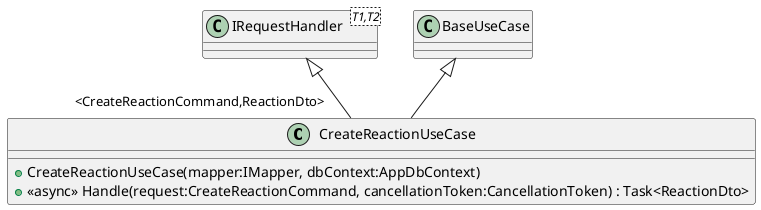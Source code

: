 @startuml
class CreateReactionUseCase {
    + CreateReactionUseCase(mapper:IMapper, dbContext:AppDbContext)
    + <<async>> Handle(request:CreateReactionCommand, cancellationToken:CancellationToken) : Task<ReactionDto>
}
class "IRequestHandler"<T1,T2> {
}
BaseUseCase <|-- CreateReactionUseCase
"IRequestHandler" <|-- "<CreateReactionCommand,ReactionDto>" CreateReactionUseCase
@enduml
